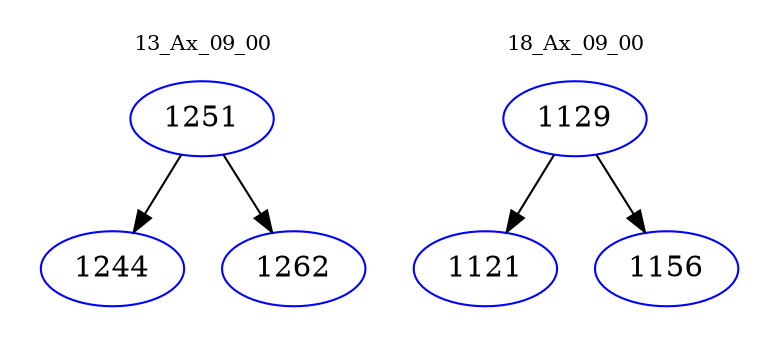 digraph{
subgraph cluster_0 {
color = white
label = "13_Ax_09_00";
fontsize=10;
T0_1251 [label="1251", color="blue"]
T0_1251 -> T0_1244 [color="black"]
T0_1244 [label="1244", color="blue"]
T0_1251 -> T0_1262 [color="black"]
T0_1262 [label="1262", color="blue"]
}
subgraph cluster_1 {
color = white
label = "18_Ax_09_00";
fontsize=10;
T1_1129 [label="1129", color="blue"]
T1_1129 -> T1_1121 [color="black"]
T1_1121 [label="1121", color="blue"]
T1_1129 -> T1_1156 [color="black"]
T1_1156 [label="1156", color="blue"]
}
}
